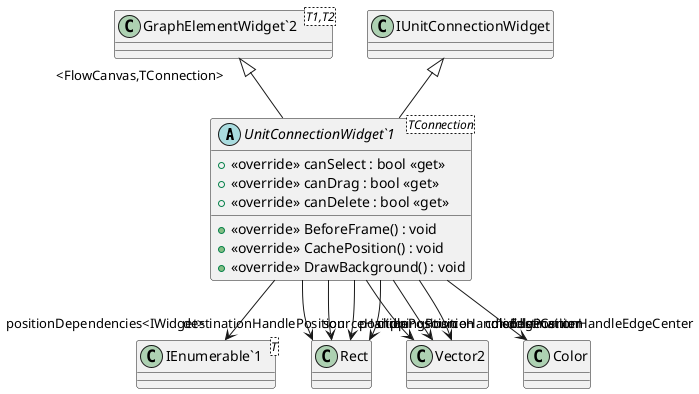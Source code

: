 @startuml
abstract class "UnitConnectionWidget`1"<TConnection> {
    + <<override>> BeforeFrame() : void
    + <<override>> CachePosition() : void
    + <<override>> DrawBackground() : void
    + <<override>> canSelect : bool <<get>>
    + <<override>> canDrag : bool <<get>>
    + <<override>> canDelete : bool <<get>>
}
class "GraphElementWidget`2"<T1,T2> {
}
class "IEnumerable`1"<T> {
}
"GraphElementWidget`2" "<FlowCanvas,TConnection>" <|-- "UnitConnectionWidget`1"
IUnitConnectionWidget <|-- "UnitConnectionWidget`1"
"UnitConnectionWidget`1" --> "positionDependencies<IWidget>" "IEnumerable`1"
"UnitConnectionWidget`1" --> "sourceHandlePosition" Rect
"UnitConnectionWidget`1" --> "destinationHandlePosition" Rect
"UnitConnectionWidget`1" --> "sourceHandleEdgeCenter" Vector2
"UnitConnectionWidget`1" --> "destinationHandleEdgeCenter" Vector2
"UnitConnectionWidget`1" --> "middlePosition" Vector2
"UnitConnectionWidget`1" --> "position" Rect
"UnitConnectionWidget`1" --> "clippingPosition" Rect
"UnitConnectionWidget`1" --> "color" Color
@enduml
